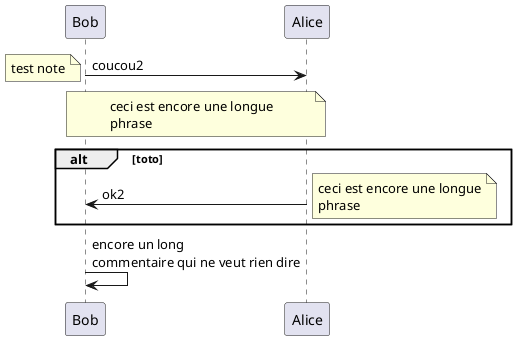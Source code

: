 {
  "sha1": "s9f0gc6h26e7nej1vjlqp7b6va012fr",
  "insertion": {
    "when": "2024-06-04T17:28:44.815Z",
    "user": "plantuml@gmail.com"
  }
}
@startuml
Bob->Alice: coucou2
note left: test note
note over Bob,Alice
ceci est encore une longue
phrase
end note
alt toto
Alice->Bob: ok2
note right
ceci est encore une longue
phrase
end note
end
Bob->Bob: encore un long\ncommentaire qui ne veut rien dire
@enduml
